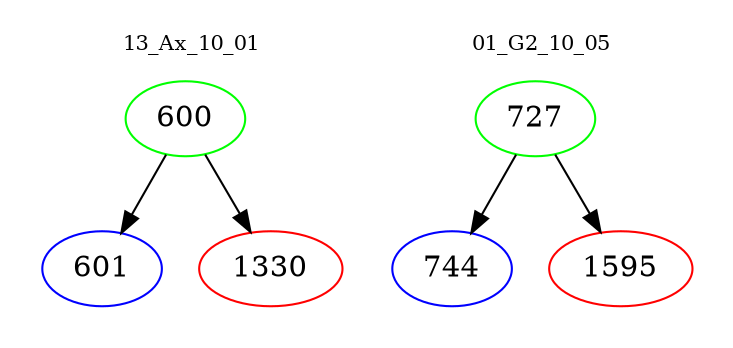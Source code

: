 digraph{
subgraph cluster_0 {
color = white
label = "13_Ax_10_01";
fontsize=10;
T0_600 [label="600", color="green"]
T0_600 -> T0_601 [color="black"]
T0_601 [label="601", color="blue"]
T0_600 -> T0_1330 [color="black"]
T0_1330 [label="1330", color="red"]
}
subgraph cluster_1 {
color = white
label = "01_G2_10_05";
fontsize=10;
T1_727 [label="727", color="green"]
T1_727 -> T1_744 [color="black"]
T1_744 [label="744", color="blue"]
T1_727 -> T1_1595 [color="black"]
T1_1595 [label="1595", color="red"]
}
}
